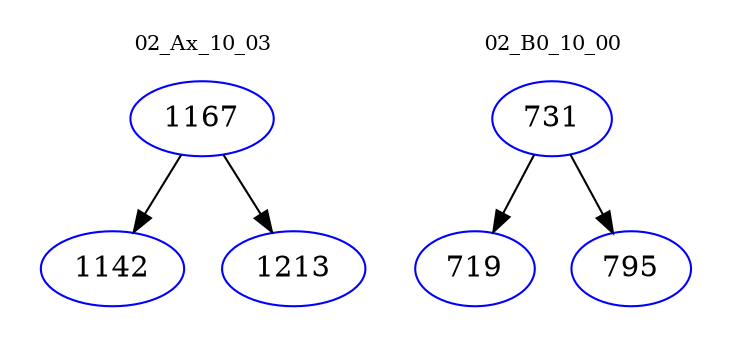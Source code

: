 digraph{
subgraph cluster_0 {
color = white
label = "02_Ax_10_03";
fontsize=10;
T0_1167 [label="1167", color="blue"]
T0_1167 -> T0_1142 [color="black"]
T0_1142 [label="1142", color="blue"]
T0_1167 -> T0_1213 [color="black"]
T0_1213 [label="1213", color="blue"]
}
subgraph cluster_1 {
color = white
label = "02_B0_10_00";
fontsize=10;
T1_731 [label="731", color="blue"]
T1_731 -> T1_719 [color="black"]
T1_719 [label="719", color="blue"]
T1_731 -> T1_795 [color="black"]
T1_795 [label="795", color="blue"]
}
}
